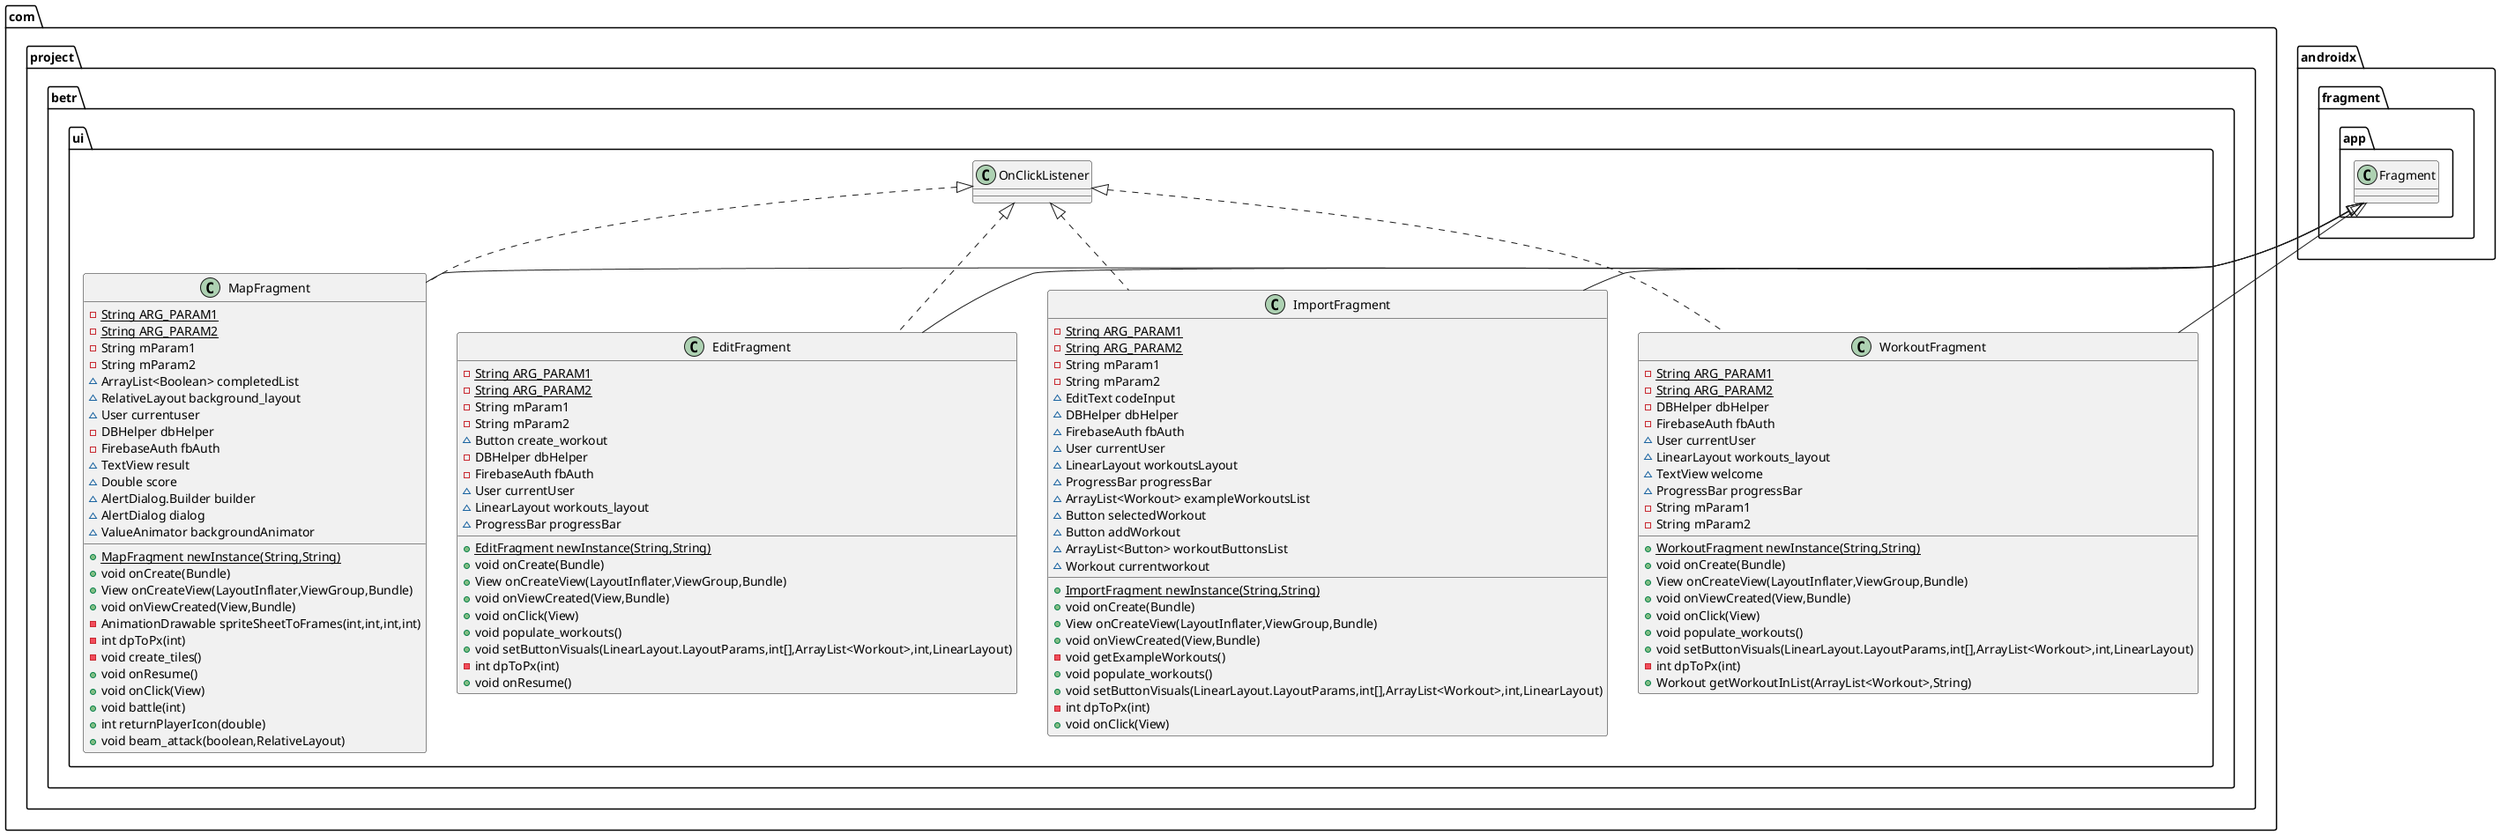 @startuml
class com.project.betr.ui.MapFragment {
- {static} String ARG_PARAM1
- {static} String ARG_PARAM2
- String mParam1
- String mParam2
~ ArrayList<Boolean> completedList
~ RelativeLayout background_layout
~ User currentuser
- DBHelper dbHelper
- FirebaseAuth fbAuth
~ TextView result
~ Double score
~ AlertDialog.Builder builder
~ AlertDialog dialog
~ ValueAnimator backgroundAnimator
+ {static} MapFragment newInstance(String,String)
+ void onCreate(Bundle)
+ View onCreateView(LayoutInflater,ViewGroup,Bundle)
+ void onViewCreated(View,Bundle)
- AnimationDrawable spriteSheetToFrames(int,int,int,int)
- int dpToPx(int)
- void create_tiles()
+ void onResume()
+ void onClick(View)
+ void battle(int)
+ int returnPlayerIcon(double)
+ void beam_attack(boolean,RelativeLayout)
}
class com.project.betr.ui.EditFragment {
- {static} String ARG_PARAM1
- {static} String ARG_PARAM2
- String mParam1
- String mParam2
~ Button create_workout
- DBHelper dbHelper
- FirebaseAuth fbAuth
~ User currentUser
~ LinearLayout workouts_layout
~ ProgressBar progressBar
+ {static} EditFragment newInstance(String,String)
+ void onCreate(Bundle)
+ View onCreateView(LayoutInflater,ViewGroup,Bundle)
+ void onViewCreated(View,Bundle)
+ void onClick(View)
+ void populate_workouts()
+ void setButtonVisuals(LinearLayout.LayoutParams,int[],ArrayList<Workout>,int,LinearLayout)
- int dpToPx(int)
+ void onResume()
}
class com.project.betr.ui.ImportFragment {
- {static} String ARG_PARAM1
- {static} String ARG_PARAM2
- String mParam1
- String mParam2
~ EditText codeInput
~ DBHelper dbHelper
~ FirebaseAuth fbAuth
~ User currentUser
~ LinearLayout workoutsLayout
~ ProgressBar progressBar
~ ArrayList<Workout> exampleWorkoutsList
~ Button selectedWorkout
~ Button addWorkout
~ ArrayList<Button> workoutButtonsList
~ Workout currentworkout
+ {static} ImportFragment newInstance(String,String)
+ void onCreate(Bundle)
+ View onCreateView(LayoutInflater,ViewGroup,Bundle)
+ void onViewCreated(View,Bundle)
- void getExampleWorkouts()
+ void populate_workouts()
+ void setButtonVisuals(LinearLayout.LayoutParams,int[],ArrayList<Workout>,int,LinearLayout)
- int dpToPx(int)
+ void onClick(View)
}
class com.project.betr.ui.WorkoutFragment {
- {static} String ARG_PARAM1
- {static} String ARG_PARAM2
- DBHelper dbHelper
- FirebaseAuth fbAuth
~ User currentUser
~ LinearLayout workouts_layout
~ TextView welcome
~ ProgressBar progressBar
- String mParam1
- String mParam2
+ {static} WorkoutFragment newInstance(String,String)
+ void onCreate(Bundle)
+ View onCreateView(LayoutInflater,ViewGroup,Bundle)
+ void onViewCreated(View,Bundle)
+ void onClick(View)
+ void populate_workouts()
+ void setButtonVisuals(LinearLayout.LayoutParams,int[],ArrayList<Workout>,int,LinearLayout)
- int dpToPx(int)
+ Workout getWorkoutInList(ArrayList<Workout>,String)
}


com.project.betr.ui.OnClickListener <|.. com.project.betr.ui.MapFragment
androidx.fragment.app.Fragment <|-- com.project.betr.ui.MapFragment
com.project.betr.ui.OnClickListener <|.. com.project.betr.ui.EditFragment
androidx.fragment.app.Fragment <|-- com.project.betr.ui.EditFragment
com.project.betr.ui.OnClickListener <|.. com.project.betr.ui.ImportFragment
androidx.fragment.app.Fragment <|-- com.project.betr.ui.ImportFragment
com.project.betr.ui.OnClickListener <|.. com.project.betr.ui.WorkoutFragment
androidx.fragment.app.Fragment <|-- com.project.betr.ui.WorkoutFragment
@enduml